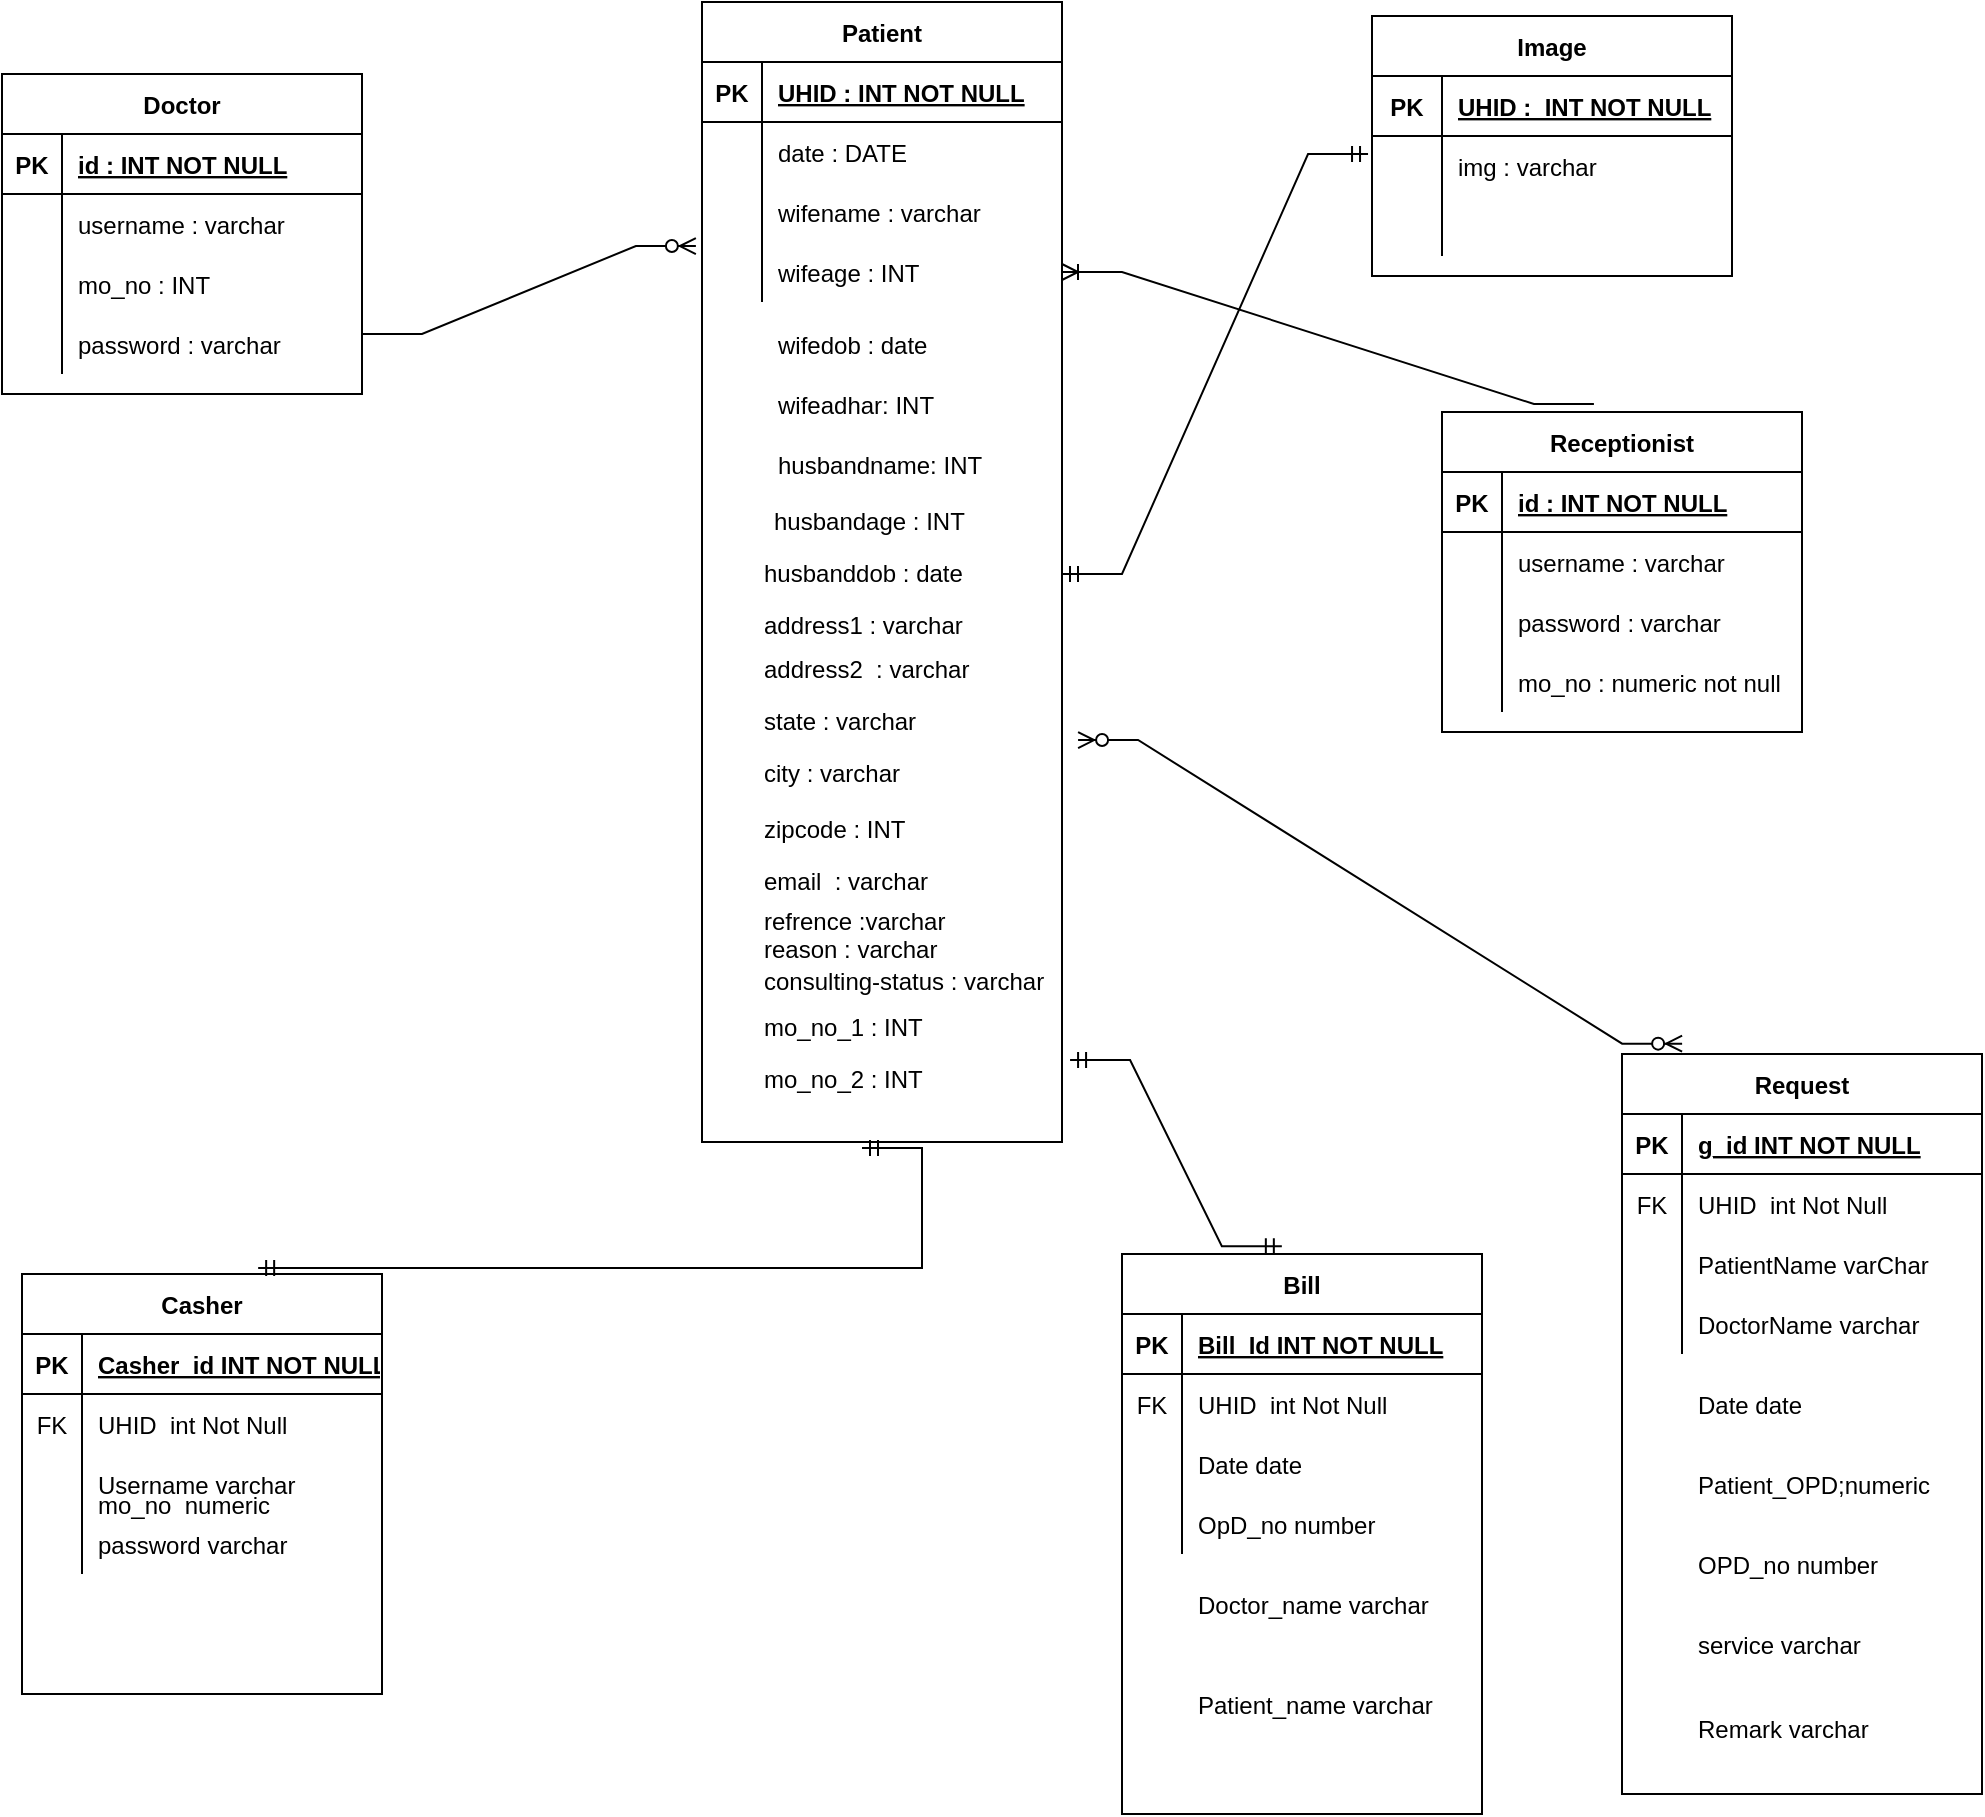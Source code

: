 <mxfile version="19.0.3" type="github">
  <diagram id="quW1HTxqn6FFAwxV3A-j" name="Page-1">
    <mxGraphModel dx="1822" dy="1142" grid="1" gridSize="10" guides="1" tooltips="1" connect="1" arrows="1" fold="1" page="0" pageScale="1" pageWidth="850" pageHeight="1100" math="0" shadow="0">
      <root>
        <mxCell id="0" />
        <mxCell id="1" parent="0" />
        <mxCell id="8kXI4y7dyP9bpBPnOkZ2-34" value="Patient" style="shape=table;startSize=30;container=1;collapsible=1;childLayout=tableLayout;fixedRows=1;rowLines=0;fontStyle=1;align=center;resizeLast=1;" vertex="1" parent="1">
          <mxGeometry x="180" y="-36" width="180" height="570" as="geometry" />
        </mxCell>
        <mxCell id="8kXI4y7dyP9bpBPnOkZ2-35" value="" style="shape=tableRow;horizontal=0;startSize=0;swimlaneHead=0;swimlaneBody=0;fillColor=none;collapsible=0;dropTarget=0;points=[[0,0.5],[1,0.5]];portConstraint=eastwest;top=0;left=0;right=0;bottom=1;" vertex="1" parent="8kXI4y7dyP9bpBPnOkZ2-34">
          <mxGeometry y="30" width="180" height="30" as="geometry" />
        </mxCell>
        <mxCell id="8kXI4y7dyP9bpBPnOkZ2-36" value="PK" style="shape=partialRectangle;connectable=0;fillColor=none;top=0;left=0;bottom=0;right=0;fontStyle=1;overflow=hidden;" vertex="1" parent="8kXI4y7dyP9bpBPnOkZ2-35">
          <mxGeometry width="30" height="30" as="geometry">
            <mxRectangle width="30" height="30" as="alternateBounds" />
          </mxGeometry>
        </mxCell>
        <mxCell id="8kXI4y7dyP9bpBPnOkZ2-37" value="UHID : INT NOT NULL" style="shape=partialRectangle;connectable=0;fillColor=none;top=0;left=0;bottom=0;right=0;align=left;spacingLeft=6;fontStyle=5;overflow=hidden;" vertex="1" parent="8kXI4y7dyP9bpBPnOkZ2-35">
          <mxGeometry x="30" width="150" height="30" as="geometry">
            <mxRectangle width="150" height="30" as="alternateBounds" />
          </mxGeometry>
        </mxCell>
        <mxCell id="8kXI4y7dyP9bpBPnOkZ2-38" value="" style="shape=tableRow;horizontal=0;startSize=0;swimlaneHead=0;swimlaneBody=0;fillColor=none;collapsible=0;dropTarget=0;points=[[0,0.5],[1,0.5]];portConstraint=eastwest;top=0;left=0;right=0;bottom=0;" vertex="1" parent="8kXI4y7dyP9bpBPnOkZ2-34">
          <mxGeometry y="60" width="180" height="30" as="geometry" />
        </mxCell>
        <mxCell id="8kXI4y7dyP9bpBPnOkZ2-39" value="" style="shape=partialRectangle;connectable=0;fillColor=none;top=0;left=0;bottom=0;right=0;editable=1;overflow=hidden;" vertex="1" parent="8kXI4y7dyP9bpBPnOkZ2-38">
          <mxGeometry width="30" height="30" as="geometry">
            <mxRectangle width="30" height="30" as="alternateBounds" />
          </mxGeometry>
        </mxCell>
        <mxCell id="8kXI4y7dyP9bpBPnOkZ2-40" value="date : DATE" style="shape=partialRectangle;connectable=0;fillColor=none;top=0;left=0;bottom=0;right=0;align=left;spacingLeft=6;overflow=hidden;" vertex="1" parent="8kXI4y7dyP9bpBPnOkZ2-38">
          <mxGeometry x="30" width="150" height="30" as="geometry">
            <mxRectangle width="150" height="30" as="alternateBounds" />
          </mxGeometry>
        </mxCell>
        <mxCell id="8kXI4y7dyP9bpBPnOkZ2-41" value="" style="shape=tableRow;horizontal=0;startSize=0;swimlaneHead=0;swimlaneBody=0;fillColor=none;collapsible=0;dropTarget=0;points=[[0,0.5],[1,0.5]];portConstraint=eastwest;top=0;left=0;right=0;bottom=0;" vertex="1" parent="8kXI4y7dyP9bpBPnOkZ2-34">
          <mxGeometry y="90" width="180" height="30" as="geometry" />
        </mxCell>
        <mxCell id="8kXI4y7dyP9bpBPnOkZ2-42" value="" style="shape=partialRectangle;connectable=0;fillColor=none;top=0;left=0;bottom=0;right=0;editable=1;overflow=hidden;" vertex="1" parent="8kXI4y7dyP9bpBPnOkZ2-41">
          <mxGeometry width="30" height="30" as="geometry">
            <mxRectangle width="30" height="30" as="alternateBounds" />
          </mxGeometry>
        </mxCell>
        <mxCell id="8kXI4y7dyP9bpBPnOkZ2-43" value="wifename : varchar" style="shape=partialRectangle;connectable=0;fillColor=none;top=0;left=0;bottom=0;right=0;align=left;spacingLeft=6;overflow=hidden;" vertex="1" parent="8kXI4y7dyP9bpBPnOkZ2-41">
          <mxGeometry x="30" width="150" height="30" as="geometry">
            <mxRectangle width="150" height="30" as="alternateBounds" />
          </mxGeometry>
        </mxCell>
        <mxCell id="8kXI4y7dyP9bpBPnOkZ2-44" value="" style="shape=tableRow;horizontal=0;startSize=0;swimlaneHead=0;swimlaneBody=0;fillColor=none;collapsible=0;dropTarget=0;points=[[0,0.5],[1,0.5]];portConstraint=eastwest;top=0;left=0;right=0;bottom=0;" vertex="1" parent="8kXI4y7dyP9bpBPnOkZ2-34">
          <mxGeometry y="120" width="180" height="30" as="geometry" />
        </mxCell>
        <mxCell id="8kXI4y7dyP9bpBPnOkZ2-45" value="" style="shape=partialRectangle;connectable=0;fillColor=none;top=0;left=0;bottom=0;right=0;editable=1;overflow=hidden;" vertex="1" parent="8kXI4y7dyP9bpBPnOkZ2-44">
          <mxGeometry width="30" height="30" as="geometry">
            <mxRectangle width="30" height="30" as="alternateBounds" />
          </mxGeometry>
        </mxCell>
        <mxCell id="8kXI4y7dyP9bpBPnOkZ2-46" value="wifeage : INT" style="shape=partialRectangle;connectable=0;fillColor=none;top=0;left=0;bottom=0;right=0;align=left;spacingLeft=6;overflow=hidden;" vertex="1" parent="8kXI4y7dyP9bpBPnOkZ2-44">
          <mxGeometry x="30" width="150" height="30" as="geometry">
            <mxRectangle width="150" height="30" as="alternateBounds" />
          </mxGeometry>
        </mxCell>
        <mxCell id="8kXI4y7dyP9bpBPnOkZ2-47" value="Doctor" style="shape=table;startSize=30;container=1;collapsible=1;childLayout=tableLayout;fixedRows=1;rowLines=0;fontStyle=1;align=center;resizeLast=1;" vertex="1" parent="1">
          <mxGeometry x="-170" width="180" height="160" as="geometry" />
        </mxCell>
        <mxCell id="8kXI4y7dyP9bpBPnOkZ2-48" value="" style="shape=tableRow;horizontal=0;startSize=0;swimlaneHead=0;swimlaneBody=0;fillColor=none;collapsible=0;dropTarget=0;points=[[0,0.5],[1,0.5]];portConstraint=eastwest;top=0;left=0;right=0;bottom=1;" vertex="1" parent="8kXI4y7dyP9bpBPnOkZ2-47">
          <mxGeometry y="30" width="180" height="30" as="geometry" />
        </mxCell>
        <mxCell id="8kXI4y7dyP9bpBPnOkZ2-49" value="PK" style="shape=partialRectangle;connectable=0;fillColor=none;top=0;left=0;bottom=0;right=0;fontStyle=1;overflow=hidden;" vertex="1" parent="8kXI4y7dyP9bpBPnOkZ2-48">
          <mxGeometry width="30" height="30" as="geometry">
            <mxRectangle width="30" height="30" as="alternateBounds" />
          </mxGeometry>
        </mxCell>
        <mxCell id="8kXI4y7dyP9bpBPnOkZ2-50" value="id : INT NOT NULL" style="shape=partialRectangle;connectable=0;fillColor=none;top=0;left=0;bottom=0;right=0;align=left;spacingLeft=6;fontStyle=5;overflow=hidden;" vertex="1" parent="8kXI4y7dyP9bpBPnOkZ2-48">
          <mxGeometry x="30" width="150" height="30" as="geometry">
            <mxRectangle width="150" height="30" as="alternateBounds" />
          </mxGeometry>
        </mxCell>
        <mxCell id="8kXI4y7dyP9bpBPnOkZ2-51" value="" style="shape=tableRow;horizontal=0;startSize=0;swimlaneHead=0;swimlaneBody=0;fillColor=none;collapsible=0;dropTarget=0;points=[[0,0.5],[1,0.5]];portConstraint=eastwest;top=0;left=0;right=0;bottom=0;" vertex="1" parent="8kXI4y7dyP9bpBPnOkZ2-47">
          <mxGeometry y="60" width="180" height="30" as="geometry" />
        </mxCell>
        <mxCell id="8kXI4y7dyP9bpBPnOkZ2-52" value="" style="shape=partialRectangle;connectable=0;fillColor=none;top=0;left=0;bottom=0;right=0;editable=1;overflow=hidden;" vertex="1" parent="8kXI4y7dyP9bpBPnOkZ2-51">
          <mxGeometry width="30" height="30" as="geometry">
            <mxRectangle width="30" height="30" as="alternateBounds" />
          </mxGeometry>
        </mxCell>
        <mxCell id="8kXI4y7dyP9bpBPnOkZ2-53" value="username : varchar" style="shape=partialRectangle;connectable=0;fillColor=none;top=0;left=0;bottom=0;right=0;align=left;spacingLeft=6;overflow=hidden;" vertex="1" parent="8kXI4y7dyP9bpBPnOkZ2-51">
          <mxGeometry x="30" width="150" height="30" as="geometry">
            <mxRectangle width="150" height="30" as="alternateBounds" />
          </mxGeometry>
        </mxCell>
        <mxCell id="8kXI4y7dyP9bpBPnOkZ2-54" value="" style="shape=tableRow;horizontal=0;startSize=0;swimlaneHead=0;swimlaneBody=0;fillColor=none;collapsible=0;dropTarget=0;points=[[0,0.5],[1,0.5]];portConstraint=eastwest;top=0;left=0;right=0;bottom=0;" vertex="1" parent="8kXI4y7dyP9bpBPnOkZ2-47">
          <mxGeometry y="90" width="180" height="30" as="geometry" />
        </mxCell>
        <mxCell id="8kXI4y7dyP9bpBPnOkZ2-55" value="" style="shape=partialRectangle;connectable=0;fillColor=none;top=0;left=0;bottom=0;right=0;editable=1;overflow=hidden;" vertex="1" parent="8kXI4y7dyP9bpBPnOkZ2-54">
          <mxGeometry width="30" height="30" as="geometry">
            <mxRectangle width="30" height="30" as="alternateBounds" />
          </mxGeometry>
        </mxCell>
        <mxCell id="8kXI4y7dyP9bpBPnOkZ2-56" value="mo_no : INT" style="shape=partialRectangle;connectable=0;fillColor=none;top=0;left=0;bottom=0;right=0;align=left;spacingLeft=6;overflow=hidden;" vertex="1" parent="8kXI4y7dyP9bpBPnOkZ2-54">
          <mxGeometry x="30" width="150" height="30" as="geometry">
            <mxRectangle width="150" height="30" as="alternateBounds" />
          </mxGeometry>
        </mxCell>
        <mxCell id="8kXI4y7dyP9bpBPnOkZ2-57" value="" style="shape=tableRow;horizontal=0;startSize=0;swimlaneHead=0;swimlaneBody=0;fillColor=none;collapsible=0;dropTarget=0;points=[[0,0.5],[1,0.5]];portConstraint=eastwest;top=0;left=0;right=0;bottom=0;" vertex="1" parent="8kXI4y7dyP9bpBPnOkZ2-47">
          <mxGeometry y="120" width="180" height="30" as="geometry" />
        </mxCell>
        <mxCell id="8kXI4y7dyP9bpBPnOkZ2-58" value="" style="shape=partialRectangle;connectable=0;fillColor=none;top=0;left=0;bottom=0;right=0;editable=1;overflow=hidden;" vertex="1" parent="8kXI4y7dyP9bpBPnOkZ2-57">
          <mxGeometry width="30" height="30" as="geometry">
            <mxRectangle width="30" height="30" as="alternateBounds" />
          </mxGeometry>
        </mxCell>
        <mxCell id="8kXI4y7dyP9bpBPnOkZ2-59" value="password : varchar" style="shape=partialRectangle;connectable=0;fillColor=none;top=0;left=0;bottom=0;right=0;align=left;spacingLeft=6;overflow=hidden;" vertex="1" parent="8kXI4y7dyP9bpBPnOkZ2-57">
          <mxGeometry x="30" width="150" height="30" as="geometry">
            <mxRectangle width="150" height="30" as="alternateBounds" />
          </mxGeometry>
        </mxCell>
        <mxCell id="8kXI4y7dyP9bpBPnOkZ2-61" value="husbandname: INT" style="shape=partialRectangle;connectable=0;fillColor=none;top=0;left=0;bottom=0;right=0;align=left;spacingLeft=6;overflow=hidden;" vertex="1" parent="1">
          <mxGeometry x="210" y="180" width="150" height="30" as="geometry">
            <mxRectangle width="150" height="30" as="alternateBounds" />
          </mxGeometry>
        </mxCell>
        <mxCell id="8kXI4y7dyP9bpBPnOkZ2-62" value="wifeadhar: INT" style="shape=partialRectangle;connectable=0;fillColor=none;top=0;left=0;bottom=0;right=0;align=left;spacingLeft=6;overflow=hidden;" vertex="1" parent="1">
          <mxGeometry x="210" y="150" width="150" height="30" as="geometry">
            <mxRectangle width="150" height="30" as="alternateBounds" />
          </mxGeometry>
        </mxCell>
        <mxCell id="8kXI4y7dyP9bpBPnOkZ2-63" value="wifedob : date" style="shape=partialRectangle;connectable=0;fillColor=none;top=0;left=0;bottom=0;right=0;align=left;spacingLeft=6;overflow=hidden;" vertex="1" parent="1">
          <mxGeometry x="210" y="120" width="150" height="30" as="geometry">
            <mxRectangle width="150" height="30" as="alternateBounds" />
          </mxGeometry>
        </mxCell>
        <mxCell id="8kXI4y7dyP9bpBPnOkZ2-64" value="husbandage : INT" style="text;align=left;verticalAlign=top;spacingLeft=4;spacingRight=4;overflow=hidden;rotatable=0;points=[[0,0.5],[1,0.5]];portConstraint=eastwest;rounded=0;shadow=0;html=0;" vertex="1" parent="1">
          <mxGeometry x="210" y="210" width="160" height="26" as="geometry" />
        </mxCell>
        <mxCell id="8kXI4y7dyP9bpBPnOkZ2-65" value="husbanddob : date" style="text;align=left;verticalAlign=top;spacingLeft=4;spacingRight=4;overflow=hidden;rotatable=0;points=[[0,0.5],[1,0.5]];portConstraint=eastwest;" vertex="1" parent="1">
          <mxGeometry x="205" y="236" width="160" height="26" as="geometry" />
        </mxCell>
        <mxCell id="8kXI4y7dyP9bpBPnOkZ2-66" value="address1 : varchar" style="text;align=left;verticalAlign=top;spacingLeft=4;spacingRight=4;overflow=hidden;rotatable=0;points=[[0,0.5],[1,0.5]];portConstraint=eastwest;" vertex="1" parent="1">
          <mxGeometry x="205" y="262" width="160" height="26" as="geometry" />
        </mxCell>
        <mxCell id="8kXI4y7dyP9bpBPnOkZ2-67" value="address2  : varchar" style="text;align=left;verticalAlign=top;spacingLeft=4;spacingRight=4;overflow=hidden;rotatable=0;points=[[0,0.5],[1,0.5]];portConstraint=eastwest;" vertex="1" parent="1">
          <mxGeometry x="205" y="284" width="160" height="26" as="geometry" />
        </mxCell>
        <mxCell id="8kXI4y7dyP9bpBPnOkZ2-68" value="state : varchar" style="text;align=left;verticalAlign=top;spacingLeft=4;spacingRight=4;overflow=hidden;rotatable=0;points=[[0,0.5],[1,0.5]];portConstraint=eastwest;rounded=0;shadow=0;html=0;" vertex="1" parent="1">
          <mxGeometry x="205" y="310" width="160" height="26" as="geometry" />
        </mxCell>
        <mxCell id="8kXI4y7dyP9bpBPnOkZ2-69" value="city : varchar" style="text;align=left;verticalAlign=top;spacingLeft=4;spacingRight=4;overflow=hidden;rotatable=0;points=[[0,0.5],[1,0.5]];portConstraint=eastwest;rounded=0;shadow=0;html=0;" vertex="1" parent="1">
          <mxGeometry x="205" y="336" width="160" height="26" as="geometry" />
        </mxCell>
        <mxCell id="8kXI4y7dyP9bpBPnOkZ2-70" value="zipcode : INT" style="text;align=left;verticalAlign=top;spacingLeft=4;spacingRight=4;overflow=hidden;rotatable=0;points=[[0,0.5],[1,0.5]];portConstraint=eastwest;rounded=0;shadow=0;html=0;" vertex="1" parent="1">
          <mxGeometry x="205" y="364" width="160" height="26" as="geometry" />
        </mxCell>
        <mxCell id="8kXI4y7dyP9bpBPnOkZ2-71" value="email  : varchar" style="text;align=left;verticalAlign=top;spacingLeft=4;spacingRight=4;overflow=hidden;rotatable=0;points=[[0,0.5],[1,0.5]];portConstraint=eastwest;rounded=0;shadow=0;html=0;" vertex="1" parent="1">
          <mxGeometry x="205" y="390" width="160" height="26" as="geometry" />
        </mxCell>
        <mxCell id="8kXI4y7dyP9bpBPnOkZ2-72" value="refrence :varchar" style="text;align=left;verticalAlign=top;spacingLeft=4;spacingRight=4;overflow=hidden;rotatable=0;points=[[0,0.5],[1,0.5]];portConstraint=eastwest;rounded=0;shadow=0;html=0;" vertex="1" parent="1">
          <mxGeometry x="205" y="410" width="160" height="26" as="geometry" />
        </mxCell>
        <mxCell id="8kXI4y7dyP9bpBPnOkZ2-73" value="reason : varchar" style="text;align=left;verticalAlign=top;spacingLeft=4;spacingRight=4;overflow=hidden;rotatable=0;points=[[0,0.5],[1,0.5]];portConstraint=eastwest;rounded=0;shadow=0;html=0;" vertex="1" parent="1">
          <mxGeometry x="205" y="424" width="160" height="16" as="geometry" />
        </mxCell>
        <mxCell id="8kXI4y7dyP9bpBPnOkZ2-74" value="consulting-status : varchar" style="text;align=left;verticalAlign=top;spacingLeft=4;spacingRight=4;overflow=hidden;rotatable=0;points=[[0,0.5],[1,0.5]];portConstraint=eastwest;rounded=0;shadow=0;html=0;" vertex="1" parent="1">
          <mxGeometry x="205" y="440" width="160" height="49" as="geometry" />
        </mxCell>
        <mxCell id="8kXI4y7dyP9bpBPnOkZ2-75" value="mo_no_1 : INT&#xa;" style="text;align=left;verticalAlign=top;spacingLeft=4;spacingRight=4;overflow=hidden;rotatable=0;points=[[0,0.5],[1,0.5]];portConstraint=eastwest;" vertex="1" parent="1">
          <mxGeometry x="205" y="463" width="160" height="27" as="geometry" />
        </mxCell>
        <mxCell id="8kXI4y7dyP9bpBPnOkZ2-76" value="mo_no_2 : INT&#xa;" style="text;align=left;verticalAlign=top;spacingLeft=4;spacingRight=4;overflow=hidden;rotatable=0;points=[[0,0.5],[1,0.5]];portConstraint=eastwest;" vertex="1" parent="1">
          <mxGeometry x="205" y="489" width="160" height="26" as="geometry" />
        </mxCell>
        <mxCell id="8kXI4y7dyP9bpBPnOkZ2-77" value="Image" style="shape=table;startSize=30;container=1;collapsible=1;childLayout=tableLayout;fixedRows=1;rowLines=0;fontStyle=1;align=center;resizeLast=1;" vertex="1" parent="1">
          <mxGeometry x="515" y="-29" width="180" height="130" as="geometry" />
        </mxCell>
        <mxCell id="8kXI4y7dyP9bpBPnOkZ2-78" value="" style="shape=tableRow;horizontal=0;startSize=0;swimlaneHead=0;swimlaneBody=0;fillColor=none;collapsible=0;dropTarget=0;points=[[0,0.5],[1,0.5]];portConstraint=eastwest;top=0;left=0;right=0;bottom=1;" vertex="1" parent="8kXI4y7dyP9bpBPnOkZ2-77">
          <mxGeometry y="30" width="180" height="30" as="geometry" />
        </mxCell>
        <mxCell id="8kXI4y7dyP9bpBPnOkZ2-79" value="PK" style="shape=partialRectangle;connectable=0;fillColor=none;top=0;left=0;bottom=0;right=0;fontStyle=1;overflow=hidden;" vertex="1" parent="8kXI4y7dyP9bpBPnOkZ2-78">
          <mxGeometry width="35" height="30" as="geometry">
            <mxRectangle width="35" height="30" as="alternateBounds" />
          </mxGeometry>
        </mxCell>
        <mxCell id="8kXI4y7dyP9bpBPnOkZ2-80" value="UHID :  INT NOT NULL" style="shape=partialRectangle;connectable=0;fillColor=none;top=0;left=0;bottom=0;right=0;align=left;spacingLeft=6;fontStyle=5;overflow=hidden;" vertex="1" parent="8kXI4y7dyP9bpBPnOkZ2-78">
          <mxGeometry x="35" width="145" height="30" as="geometry">
            <mxRectangle width="145" height="30" as="alternateBounds" />
          </mxGeometry>
        </mxCell>
        <mxCell id="8kXI4y7dyP9bpBPnOkZ2-81" value="" style="shape=tableRow;horizontal=0;startSize=0;swimlaneHead=0;swimlaneBody=0;fillColor=none;collapsible=0;dropTarget=0;points=[[0,0.5],[1,0.5]];portConstraint=eastwest;top=0;left=0;right=0;bottom=0;" vertex="1" parent="8kXI4y7dyP9bpBPnOkZ2-77">
          <mxGeometry y="60" width="180" height="30" as="geometry" />
        </mxCell>
        <mxCell id="8kXI4y7dyP9bpBPnOkZ2-82" value="" style="shape=partialRectangle;connectable=0;fillColor=none;top=0;left=0;bottom=0;right=0;editable=1;overflow=hidden;" vertex="1" parent="8kXI4y7dyP9bpBPnOkZ2-81">
          <mxGeometry width="35" height="30" as="geometry">
            <mxRectangle width="35" height="30" as="alternateBounds" />
          </mxGeometry>
        </mxCell>
        <mxCell id="8kXI4y7dyP9bpBPnOkZ2-83" value="img : varchar" style="shape=partialRectangle;connectable=0;fillColor=none;top=0;left=0;bottom=0;right=0;align=left;spacingLeft=6;overflow=hidden;" vertex="1" parent="8kXI4y7dyP9bpBPnOkZ2-81">
          <mxGeometry x="35" width="145" height="30" as="geometry">
            <mxRectangle width="145" height="30" as="alternateBounds" />
          </mxGeometry>
        </mxCell>
        <mxCell id="8kXI4y7dyP9bpBPnOkZ2-84" value="" style="shape=tableRow;horizontal=0;startSize=0;swimlaneHead=0;swimlaneBody=0;fillColor=none;collapsible=0;dropTarget=0;points=[[0,0.5],[1,0.5]];portConstraint=eastwest;top=0;left=0;right=0;bottom=0;" vertex="1" parent="8kXI4y7dyP9bpBPnOkZ2-77">
          <mxGeometry y="90" width="180" height="30" as="geometry" />
        </mxCell>
        <mxCell id="8kXI4y7dyP9bpBPnOkZ2-85" value="" style="shape=partialRectangle;connectable=0;fillColor=none;top=0;left=0;bottom=0;right=0;editable=1;overflow=hidden;" vertex="1" parent="8kXI4y7dyP9bpBPnOkZ2-84">
          <mxGeometry width="35" height="30" as="geometry">
            <mxRectangle width="35" height="30" as="alternateBounds" />
          </mxGeometry>
        </mxCell>
        <mxCell id="8kXI4y7dyP9bpBPnOkZ2-86" value="" style="shape=partialRectangle;connectable=0;fillColor=none;top=0;left=0;bottom=0;right=0;align=left;spacingLeft=6;overflow=hidden;" vertex="1" parent="8kXI4y7dyP9bpBPnOkZ2-84">
          <mxGeometry x="35" width="145" height="30" as="geometry">
            <mxRectangle width="145" height="30" as="alternateBounds" />
          </mxGeometry>
        </mxCell>
        <mxCell id="8kXI4y7dyP9bpBPnOkZ2-87" value="Receptionist" style="shape=table;startSize=30;container=1;collapsible=1;childLayout=tableLayout;fixedRows=1;rowLines=0;fontStyle=1;align=center;resizeLast=1;" vertex="1" parent="1">
          <mxGeometry x="550" y="169" width="180" height="160" as="geometry" />
        </mxCell>
        <mxCell id="8kXI4y7dyP9bpBPnOkZ2-88" value="" style="shape=tableRow;horizontal=0;startSize=0;swimlaneHead=0;swimlaneBody=0;fillColor=none;collapsible=0;dropTarget=0;points=[[0,0.5],[1,0.5]];portConstraint=eastwest;top=0;left=0;right=0;bottom=1;" vertex="1" parent="8kXI4y7dyP9bpBPnOkZ2-87">
          <mxGeometry y="30" width="180" height="30" as="geometry" />
        </mxCell>
        <mxCell id="8kXI4y7dyP9bpBPnOkZ2-89" value="PK" style="shape=partialRectangle;connectable=0;fillColor=none;top=0;left=0;bottom=0;right=0;fontStyle=1;overflow=hidden;" vertex="1" parent="8kXI4y7dyP9bpBPnOkZ2-88">
          <mxGeometry width="30" height="30" as="geometry">
            <mxRectangle width="30" height="30" as="alternateBounds" />
          </mxGeometry>
        </mxCell>
        <mxCell id="8kXI4y7dyP9bpBPnOkZ2-90" value="id : INT NOT NULL" style="shape=partialRectangle;connectable=0;fillColor=none;top=0;left=0;bottom=0;right=0;align=left;spacingLeft=6;fontStyle=5;overflow=hidden;" vertex="1" parent="8kXI4y7dyP9bpBPnOkZ2-88">
          <mxGeometry x="30" width="150" height="30" as="geometry">
            <mxRectangle width="150" height="30" as="alternateBounds" />
          </mxGeometry>
        </mxCell>
        <mxCell id="8kXI4y7dyP9bpBPnOkZ2-91" value="" style="shape=tableRow;horizontal=0;startSize=0;swimlaneHead=0;swimlaneBody=0;fillColor=none;collapsible=0;dropTarget=0;points=[[0,0.5],[1,0.5]];portConstraint=eastwest;top=0;left=0;right=0;bottom=0;" vertex="1" parent="8kXI4y7dyP9bpBPnOkZ2-87">
          <mxGeometry y="60" width="180" height="30" as="geometry" />
        </mxCell>
        <mxCell id="8kXI4y7dyP9bpBPnOkZ2-92" value="" style="shape=partialRectangle;connectable=0;fillColor=none;top=0;left=0;bottom=0;right=0;editable=1;overflow=hidden;" vertex="1" parent="8kXI4y7dyP9bpBPnOkZ2-91">
          <mxGeometry width="30" height="30" as="geometry">
            <mxRectangle width="30" height="30" as="alternateBounds" />
          </mxGeometry>
        </mxCell>
        <mxCell id="8kXI4y7dyP9bpBPnOkZ2-93" value="username : varchar" style="shape=partialRectangle;connectable=0;fillColor=none;top=0;left=0;bottom=0;right=0;align=left;spacingLeft=6;overflow=hidden;" vertex="1" parent="8kXI4y7dyP9bpBPnOkZ2-91">
          <mxGeometry x="30" width="150" height="30" as="geometry">
            <mxRectangle width="150" height="30" as="alternateBounds" />
          </mxGeometry>
        </mxCell>
        <mxCell id="8kXI4y7dyP9bpBPnOkZ2-94" value="" style="shape=tableRow;horizontal=0;startSize=0;swimlaneHead=0;swimlaneBody=0;fillColor=none;collapsible=0;dropTarget=0;points=[[0,0.5],[1,0.5]];portConstraint=eastwest;top=0;left=0;right=0;bottom=0;" vertex="1" parent="8kXI4y7dyP9bpBPnOkZ2-87">
          <mxGeometry y="90" width="180" height="30" as="geometry" />
        </mxCell>
        <mxCell id="8kXI4y7dyP9bpBPnOkZ2-95" value="" style="shape=partialRectangle;connectable=0;fillColor=none;top=0;left=0;bottom=0;right=0;editable=1;overflow=hidden;" vertex="1" parent="8kXI4y7dyP9bpBPnOkZ2-94">
          <mxGeometry width="30" height="30" as="geometry">
            <mxRectangle width="30" height="30" as="alternateBounds" />
          </mxGeometry>
        </mxCell>
        <mxCell id="8kXI4y7dyP9bpBPnOkZ2-96" value="password : varchar" style="shape=partialRectangle;connectable=0;fillColor=none;top=0;left=0;bottom=0;right=0;align=left;spacingLeft=6;overflow=hidden;" vertex="1" parent="8kXI4y7dyP9bpBPnOkZ2-94">
          <mxGeometry x="30" width="150" height="30" as="geometry">
            <mxRectangle width="150" height="30" as="alternateBounds" />
          </mxGeometry>
        </mxCell>
        <mxCell id="8kXI4y7dyP9bpBPnOkZ2-97" value="" style="shape=tableRow;horizontal=0;startSize=0;swimlaneHead=0;swimlaneBody=0;fillColor=none;collapsible=0;dropTarget=0;points=[[0,0.5],[1,0.5]];portConstraint=eastwest;top=0;left=0;right=0;bottom=0;" vertex="1" parent="8kXI4y7dyP9bpBPnOkZ2-87">
          <mxGeometry y="120" width="180" height="30" as="geometry" />
        </mxCell>
        <mxCell id="8kXI4y7dyP9bpBPnOkZ2-98" value="" style="shape=partialRectangle;connectable=0;fillColor=none;top=0;left=0;bottom=0;right=0;editable=1;overflow=hidden;" vertex="1" parent="8kXI4y7dyP9bpBPnOkZ2-97">
          <mxGeometry width="30" height="30" as="geometry">
            <mxRectangle width="30" height="30" as="alternateBounds" />
          </mxGeometry>
        </mxCell>
        <mxCell id="8kXI4y7dyP9bpBPnOkZ2-99" value="mo_no : numeric not null" style="shape=partialRectangle;connectable=0;fillColor=none;top=0;left=0;bottom=0;right=0;align=left;spacingLeft=6;overflow=hidden;" vertex="1" parent="8kXI4y7dyP9bpBPnOkZ2-97">
          <mxGeometry x="30" width="150" height="30" as="geometry">
            <mxRectangle width="150" height="30" as="alternateBounds" />
          </mxGeometry>
        </mxCell>
        <mxCell id="8kXI4y7dyP9bpBPnOkZ2-100" value="Request" style="shape=table;startSize=30;container=1;collapsible=1;childLayout=tableLayout;fixedRows=1;rowLines=0;fontStyle=1;align=center;resizeLast=1;" vertex="1" parent="1">
          <mxGeometry x="640" y="490" width="180" height="370" as="geometry" />
        </mxCell>
        <mxCell id="8kXI4y7dyP9bpBPnOkZ2-101" value="" style="shape=tableRow;horizontal=0;startSize=0;swimlaneHead=0;swimlaneBody=0;fillColor=none;collapsible=0;dropTarget=0;points=[[0,0.5],[1,0.5]];portConstraint=eastwest;top=0;left=0;right=0;bottom=1;" vertex="1" parent="8kXI4y7dyP9bpBPnOkZ2-100">
          <mxGeometry y="30" width="180" height="30" as="geometry" />
        </mxCell>
        <mxCell id="8kXI4y7dyP9bpBPnOkZ2-102" value="PK" style="shape=partialRectangle;connectable=0;fillColor=none;top=0;left=0;bottom=0;right=0;fontStyle=1;overflow=hidden;" vertex="1" parent="8kXI4y7dyP9bpBPnOkZ2-101">
          <mxGeometry width="30" height="30" as="geometry">
            <mxRectangle width="30" height="30" as="alternateBounds" />
          </mxGeometry>
        </mxCell>
        <mxCell id="8kXI4y7dyP9bpBPnOkZ2-103" value="g_id INT NOT NULL" style="shape=partialRectangle;connectable=0;fillColor=none;top=0;left=0;bottom=0;right=0;align=left;spacingLeft=6;fontStyle=5;overflow=hidden;" vertex="1" parent="8kXI4y7dyP9bpBPnOkZ2-101">
          <mxGeometry x="30" width="150" height="30" as="geometry">
            <mxRectangle width="150" height="30" as="alternateBounds" />
          </mxGeometry>
        </mxCell>
        <mxCell id="8kXI4y7dyP9bpBPnOkZ2-104" value="" style="shape=tableRow;horizontal=0;startSize=0;swimlaneHead=0;swimlaneBody=0;fillColor=none;collapsible=0;dropTarget=0;points=[[0,0.5],[1,0.5]];portConstraint=eastwest;top=0;left=0;right=0;bottom=0;" vertex="1" parent="8kXI4y7dyP9bpBPnOkZ2-100">
          <mxGeometry y="60" width="180" height="30" as="geometry" />
        </mxCell>
        <mxCell id="8kXI4y7dyP9bpBPnOkZ2-105" value="FK" style="shape=partialRectangle;connectable=0;fillColor=none;top=0;left=0;bottom=0;right=0;editable=1;overflow=hidden;" vertex="1" parent="8kXI4y7dyP9bpBPnOkZ2-104">
          <mxGeometry width="30" height="30" as="geometry">
            <mxRectangle width="30" height="30" as="alternateBounds" />
          </mxGeometry>
        </mxCell>
        <mxCell id="8kXI4y7dyP9bpBPnOkZ2-106" value="UHID  int Not Null " style="shape=partialRectangle;connectable=0;fillColor=none;top=0;left=0;bottom=0;right=0;align=left;spacingLeft=6;overflow=hidden;" vertex="1" parent="8kXI4y7dyP9bpBPnOkZ2-104">
          <mxGeometry x="30" width="150" height="30" as="geometry">
            <mxRectangle width="150" height="30" as="alternateBounds" />
          </mxGeometry>
        </mxCell>
        <mxCell id="8kXI4y7dyP9bpBPnOkZ2-107" value="" style="shape=tableRow;horizontal=0;startSize=0;swimlaneHead=0;swimlaneBody=0;fillColor=none;collapsible=0;dropTarget=0;points=[[0,0.5],[1,0.5]];portConstraint=eastwest;top=0;left=0;right=0;bottom=0;" vertex="1" parent="8kXI4y7dyP9bpBPnOkZ2-100">
          <mxGeometry y="90" width="180" height="30" as="geometry" />
        </mxCell>
        <mxCell id="8kXI4y7dyP9bpBPnOkZ2-108" value="" style="shape=partialRectangle;connectable=0;fillColor=none;top=0;left=0;bottom=0;right=0;editable=1;overflow=hidden;" vertex="1" parent="8kXI4y7dyP9bpBPnOkZ2-107">
          <mxGeometry width="30" height="30" as="geometry">
            <mxRectangle width="30" height="30" as="alternateBounds" />
          </mxGeometry>
        </mxCell>
        <mxCell id="8kXI4y7dyP9bpBPnOkZ2-109" value="PatientName varChar" style="shape=partialRectangle;connectable=0;fillColor=none;top=0;left=0;bottom=0;right=0;align=left;spacingLeft=6;overflow=hidden;" vertex="1" parent="8kXI4y7dyP9bpBPnOkZ2-107">
          <mxGeometry x="30" width="150" height="30" as="geometry">
            <mxRectangle width="150" height="30" as="alternateBounds" />
          </mxGeometry>
        </mxCell>
        <mxCell id="8kXI4y7dyP9bpBPnOkZ2-110" value="" style="shape=tableRow;horizontal=0;startSize=0;swimlaneHead=0;swimlaneBody=0;fillColor=none;collapsible=0;dropTarget=0;points=[[0,0.5],[1,0.5]];portConstraint=eastwest;top=0;left=0;right=0;bottom=0;" vertex="1" parent="8kXI4y7dyP9bpBPnOkZ2-100">
          <mxGeometry y="120" width="180" height="30" as="geometry" />
        </mxCell>
        <mxCell id="8kXI4y7dyP9bpBPnOkZ2-111" value="" style="shape=partialRectangle;connectable=0;fillColor=none;top=0;left=0;bottom=0;right=0;editable=1;overflow=hidden;" vertex="1" parent="8kXI4y7dyP9bpBPnOkZ2-110">
          <mxGeometry width="30" height="30" as="geometry">
            <mxRectangle width="30" height="30" as="alternateBounds" />
          </mxGeometry>
        </mxCell>
        <mxCell id="8kXI4y7dyP9bpBPnOkZ2-112" value="DoctorName varchar" style="shape=partialRectangle;connectable=0;fillColor=none;top=0;left=0;bottom=0;right=0;align=left;spacingLeft=6;overflow=hidden;" vertex="1" parent="8kXI4y7dyP9bpBPnOkZ2-110">
          <mxGeometry x="30" width="150" height="30" as="geometry">
            <mxRectangle width="150" height="30" as="alternateBounds" />
          </mxGeometry>
        </mxCell>
        <mxCell id="8kXI4y7dyP9bpBPnOkZ2-113" value="Date date" style="shape=partialRectangle;connectable=0;fillColor=none;top=0;left=0;bottom=0;right=0;align=left;spacingLeft=6;overflow=hidden;" vertex="1" parent="1">
          <mxGeometry x="670" y="650" width="150" height="30" as="geometry">
            <mxRectangle width="150" height="30" as="alternateBounds" />
          </mxGeometry>
        </mxCell>
        <mxCell id="8kXI4y7dyP9bpBPnOkZ2-114" value="Patient_OPD;numeric" style="shape=partialRectangle;connectable=0;fillColor=none;top=0;left=0;bottom=0;right=0;align=left;spacingLeft=6;overflow=hidden;" vertex="1" parent="1">
          <mxGeometry x="670" y="690" width="150" height="30" as="geometry">
            <mxRectangle width="150" height="30" as="alternateBounds" />
          </mxGeometry>
        </mxCell>
        <mxCell id="8kXI4y7dyP9bpBPnOkZ2-115" value="OPD_no number " style="shape=partialRectangle;connectable=0;fillColor=none;top=0;left=0;bottom=0;right=0;align=left;spacingLeft=6;overflow=hidden;" vertex="1" parent="1">
          <mxGeometry x="670" y="730" width="150" height="30" as="geometry">
            <mxRectangle width="150" height="30" as="alternateBounds" />
          </mxGeometry>
        </mxCell>
        <mxCell id="8kXI4y7dyP9bpBPnOkZ2-116" value="service varchar" style="shape=partialRectangle;connectable=0;fillColor=none;top=0;left=0;bottom=0;right=0;align=left;spacingLeft=6;overflow=hidden;" vertex="1" parent="1">
          <mxGeometry x="670" y="770" width="150" height="30" as="geometry">
            <mxRectangle width="150" height="30" as="alternateBounds" />
          </mxGeometry>
        </mxCell>
        <mxCell id="8kXI4y7dyP9bpBPnOkZ2-117" value="Remark varchar" style="shape=partialRectangle;connectable=0;fillColor=none;top=0;left=0;bottom=0;right=0;align=left;spacingLeft=6;overflow=hidden;" vertex="1" parent="1">
          <mxGeometry x="670" y="812" width="150" height="30" as="geometry">
            <mxRectangle width="150" height="30" as="alternateBounds" />
          </mxGeometry>
        </mxCell>
        <mxCell id="8kXI4y7dyP9bpBPnOkZ2-118" value="Bill" style="shape=table;startSize=30;container=1;collapsible=1;childLayout=tableLayout;fixedRows=1;rowLines=0;fontStyle=1;align=center;resizeLast=1;" vertex="1" parent="1">
          <mxGeometry x="390" y="590" width="180" height="280" as="geometry" />
        </mxCell>
        <mxCell id="8kXI4y7dyP9bpBPnOkZ2-119" value="" style="shape=tableRow;horizontal=0;startSize=0;swimlaneHead=0;swimlaneBody=0;fillColor=none;collapsible=0;dropTarget=0;points=[[0,0.5],[1,0.5]];portConstraint=eastwest;top=0;left=0;right=0;bottom=1;" vertex="1" parent="8kXI4y7dyP9bpBPnOkZ2-118">
          <mxGeometry y="30" width="180" height="30" as="geometry" />
        </mxCell>
        <mxCell id="8kXI4y7dyP9bpBPnOkZ2-120" value="PK" style="shape=partialRectangle;connectable=0;fillColor=none;top=0;left=0;bottom=0;right=0;fontStyle=1;overflow=hidden;" vertex="1" parent="8kXI4y7dyP9bpBPnOkZ2-119">
          <mxGeometry width="30" height="30" as="geometry">
            <mxRectangle width="30" height="30" as="alternateBounds" />
          </mxGeometry>
        </mxCell>
        <mxCell id="8kXI4y7dyP9bpBPnOkZ2-121" value="Bill_Id INT NOT NULL" style="shape=partialRectangle;connectable=0;fillColor=none;top=0;left=0;bottom=0;right=0;align=left;spacingLeft=6;fontStyle=5;overflow=hidden;" vertex="1" parent="8kXI4y7dyP9bpBPnOkZ2-119">
          <mxGeometry x="30" width="150" height="30" as="geometry">
            <mxRectangle width="150" height="30" as="alternateBounds" />
          </mxGeometry>
        </mxCell>
        <mxCell id="8kXI4y7dyP9bpBPnOkZ2-122" value="" style="shape=tableRow;horizontal=0;startSize=0;swimlaneHead=0;swimlaneBody=0;fillColor=none;collapsible=0;dropTarget=0;points=[[0,0.5],[1,0.5]];portConstraint=eastwest;top=0;left=0;right=0;bottom=0;" vertex="1" parent="8kXI4y7dyP9bpBPnOkZ2-118">
          <mxGeometry y="60" width="180" height="30" as="geometry" />
        </mxCell>
        <mxCell id="8kXI4y7dyP9bpBPnOkZ2-123" value="FK" style="shape=partialRectangle;connectable=0;fillColor=none;top=0;left=0;bottom=0;right=0;editable=1;overflow=hidden;" vertex="1" parent="8kXI4y7dyP9bpBPnOkZ2-122">
          <mxGeometry width="30" height="30" as="geometry">
            <mxRectangle width="30" height="30" as="alternateBounds" />
          </mxGeometry>
        </mxCell>
        <mxCell id="8kXI4y7dyP9bpBPnOkZ2-124" value="UHID  int Not Null " style="shape=partialRectangle;connectable=0;fillColor=none;top=0;left=0;bottom=0;right=0;align=left;spacingLeft=6;overflow=hidden;" vertex="1" parent="8kXI4y7dyP9bpBPnOkZ2-122">
          <mxGeometry x="30" width="150" height="30" as="geometry">
            <mxRectangle width="150" height="30" as="alternateBounds" />
          </mxGeometry>
        </mxCell>
        <mxCell id="8kXI4y7dyP9bpBPnOkZ2-125" value="" style="shape=tableRow;horizontal=0;startSize=0;swimlaneHead=0;swimlaneBody=0;fillColor=none;collapsible=0;dropTarget=0;points=[[0,0.5],[1,0.5]];portConstraint=eastwest;top=0;left=0;right=0;bottom=0;" vertex="1" parent="8kXI4y7dyP9bpBPnOkZ2-118">
          <mxGeometry y="90" width="180" height="30" as="geometry" />
        </mxCell>
        <mxCell id="8kXI4y7dyP9bpBPnOkZ2-126" value="" style="shape=partialRectangle;connectable=0;fillColor=none;top=0;left=0;bottom=0;right=0;editable=1;overflow=hidden;" vertex="1" parent="8kXI4y7dyP9bpBPnOkZ2-125">
          <mxGeometry width="30" height="30" as="geometry">
            <mxRectangle width="30" height="30" as="alternateBounds" />
          </mxGeometry>
        </mxCell>
        <mxCell id="8kXI4y7dyP9bpBPnOkZ2-127" value="Date date" style="shape=partialRectangle;connectable=0;fillColor=none;top=0;left=0;bottom=0;right=0;align=left;spacingLeft=6;overflow=hidden;" vertex="1" parent="8kXI4y7dyP9bpBPnOkZ2-125">
          <mxGeometry x="30" width="150" height="30" as="geometry">
            <mxRectangle width="150" height="30" as="alternateBounds" />
          </mxGeometry>
        </mxCell>
        <mxCell id="8kXI4y7dyP9bpBPnOkZ2-128" value="" style="shape=tableRow;horizontal=0;startSize=0;swimlaneHead=0;swimlaneBody=0;fillColor=none;collapsible=0;dropTarget=0;points=[[0,0.5],[1,0.5]];portConstraint=eastwest;top=0;left=0;right=0;bottom=0;" vertex="1" parent="8kXI4y7dyP9bpBPnOkZ2-118">
          <mxGeometry y="120" width="180" height="30" as="geometry" />
        </mxCell>
        <mxCell id="8kXI4y7dyP9bpBPnOkZ2-129" value="" style="shape=partialRectangle;connectable=0;fillColor=none;top=0;left=0;bottom=0;right=0;editable=1;overflow=hidden;" vertex="1" parent="8kXI4y7dyP9bpBPnOkZ2-128">
          <mxGeometry width="30" height="30" as="geometry">
            <mxRectangle width="30" height="30" as="alternateBounds" />
          </mxGeometry>
        </mxCell>
        <mxCell id="8kXI4y7dyP9bpBPnOkZ2-130" value="OpD_no number" style="shape=partialRectangle;connectable=0;fillColor=none;top=0;left=0;bottom=0;right=0;align=left;spacingLeft=6;overflow=hidden;" vertex="1" parent="8kXI4y7dyP9bpBPnOkZ2-128">
          <mxGeometry x="30" width="150" height="30" as="geometry">
            <mxRectangle width="150" height="30" as="alternateBounds" />
          </mxGeometry>
        </mxCell>
        <mxCell id="8kXI4y7dyP9bpBPnOkZ2-131" value="Doctor_name varchar" style="shape=partialRectangle;connectable=0;fillColor=none;top=0;left=0;bottom=0;right=0;align=left;spacingLeft=6;overflow=hidden;" vertex="1" parent="1">
          <mxGeometry x="420" y="750" width="150" height="30" as="geometry">
            <mxRectangle width="150" height="30" as="alternateBounds" />
          </mxGeometry>
        </mxCell>
        <mxCell id="8kXI4y7dyP9bpBPnOkZ2-132" value="Patient_name varchar" style="shape=partialRectangle;connectable=0;fillColor=none;top=0;left=0;bottom=0;right=0;align=left;spacingLeft=6;overflow=hidden;" vertex="1" parent="1">
          <mxGeometry x="420" y="800" width="150" height="30" as="geometry">
            <mxRectangle width="150" height="30" as="alternateBounds" />
          </mxGeometry>
        </mxCell>
        <mxCell id="8kXI4y7dyP9bpBPnOkZ2-133" value="Casher" style="shape=table;startSize=30;container=1;collapsible=1;childLayout=tableLayout;fixedRows=1;rowLines=0;fontStyle=1;align=center;resizeLast=1;" vertex="1" parent="1">
          <mxGeometry x="-160" y="600" width="180" height="210" as="geometry" />
        </mxCell>
        <mxCell id="8kXI4y7dyP9bpBPnOkZ2-134" value="" style="shape=tableRow;horizontal=0;startSize=0;swimlaneHead=0;swimlaneBody=0;fillColor=none;collapsible=0;dropTarget=0;points=[[0,0.5],[1,0.5]];portConstraint=eastwest;top=0;left=0;right=0;bottom=1;" vertex="1" parent="8kXI4y7dyP9bpBPnOkZ2-133">
          <mxGeometry y="30" width="180" height="30" as="geometry" />
        </mxCell>
        <mxCell id="8kXI4y7dyP9bpBPnOkZ2-135" value="PK" style="shape=partialRectangle;connectable=0;fillColor=none;top=0;left=0;bottom=0;right=0;fontStyle=1;overflow=hidden;" vertex="1" parent="8kXI4y7dyP9bpBPnOkZ2-134">
          <mxGeometry width="30" height="30" as="geometry">
            <mxRectangle width="30" height="30" as="alternateBounds" />
          </mxGeometry>
        </mxCell>
        <mxCell id="8kXI4y7dyP9bpBPnOkZ2-136" value="Casher_id INT NOT NULL" style="shape=partialRectangle;connectable=0;fillColor=none;top=0;left=0;bottom=0;right=0;align=left;spacingLeft=6;fontStyle=5;overflow=hidden;" vertex="1" parent="8kXI4y7dyP9bpBPnOkZ2-134">
          <mxGeometry x="30" width="150" height="30" as="geometry">
            <mxRectangle width="150" height="30" as="alternateBounds" />
          </mxGeometry>
        </mxCell>
        <mxCell id="8kXI4y7dyP9bpBPnOkZ2-137" value="" style="shape=tableRow;horizontal=0;startSize=0;swimlaneHead=0;swimlaneBody=0;fillColor=none;collapsible=0;dropTarget=0;points=[[0,0.5],[1,0.5]];portConstraint=eastwest;top=0;left=0;right=0;bottom=0;" vertex="1" parent="8kXI4y7dyP9bpBPnOkZ2-133">
          <mxGeometry y="60" width="180" height="30" as="geometry" />
        </mxCell>
        <mxCell id="8kXI4y7dyP9bpBPnOkZ2-138" value="FK" style="shape=partialRectangle;connectable=0;fillColor=none;top=0;left=0;bottom=0;right=0;editable=1;overflow=hidden;" vertex="1" parent="8kXI4y7dyP9bpBPnOkZ2-137">
          <mxGeometry width="30" height="30" as="geometry">
            <mxRectangle width="30" height="30" as="alternateBounds" />
          </mxGeometry>
        </mxCell>
        <mxCell id="8kXI4y7dyP9bpBPnOkZ2-139" value="UHID  int Not Null " style="shape=partialRectangle;connectable=0;fillColor=none;top=0;left=0;bottom=0;right=0;align=left;spacingLeft=6;overflow=hidden;" vertex="1" parent="8kXI4y7dyP9bpBPnOkZ2-137">
          <mxGeometry x="30" width="150" height="30" as="geometry">
            <mxRectangle width="150" height="30" as="alternateBounds" />
          </mxGeometry>
        </mxCell>
        <mxCell id="8kXI4y7dyP9bpBPnOkZ2-140" value="" style="shape=tableRow;horizontal=0;startSize=0;swimlaneHead=0;swimlaneBody=0;fillColor=none;collapsible=0;dropTarget=0;points=[[0,0.5],[1,0.5]];portConstraint=eastwest;top=0;left=0;right=0;bottom=0;" vertex="1" parent="8kXI4y7dyP9bpBPnOkZ2-133">
          <mxGeometry y="90" width="180" height="30" as="geometry" />
        </mxCell>
        <mxCell id="8kXI4y7dyP9bpBPnOkZ2-141" value="" style="shape=partialRectangle;connectable=0;fillColor=none;top=0;left=0;bottom=0;right=0;editable=1;overflow=hidden;" vertex="1" parent="8kXI4y7dyP9bpBPnOkZ2-140">
          <mxGeometry width="30" height="30" as="geometry">
            <mxRectangle width="30" height="30" as="alternateBounds" />
          </mxGeometry>
        </mxCell>
        <mxCell id="8kXI4y7dyP9bpBPnOkZ2-142" value="Username varchar" style="shape=partialRectangle;connectable=0;fillColor=none;top=0;left=0;bottom=0;right=0;align=left;spacingLeft=6;overflow=hidden;" vertex="1" parent="8kXI4y7dyP9bpBPnOkZ2-140">
          <mxGeometry x="30" width="150" height="30" as="geometry">
            <mxRectangle width="150" height="30" as="alternateBounds" />
          </mxGeometry>
        </mxCell>
        <mxCell id="8kXI4y7dyP9bpBPnOkZ2-143" value="" style="shape=tableRow;horizontal=0;startSize=0;swimlaneHead=0;swimlaneBody=0;fillColor=none;collapsible=0;dropTarget=0;points=[[0,0.5],[1,0.5]];portConstraint=eastwest;top=0;left=0;right=0;bottom=0;" vertex="1" parent="8kXI4y7dyP9bpBPnOkZ2-133">
          <mxGeometry y="120" width="180" height="30" as="geometry" />
        </mxCell>
        <mxCell id="8kXI4y7dyP9bpBPnOkZ2-144" value="" style="shape=partialRectangle;connectable=0;fillColor=none;top=0;left=0;bottom=0;right=0;editable=1;overflow=hidden;" vertex="1" parent="8kXI4y7dyP9bpBPnOkZ2-143">
          <mxGeometry width="30" height="30" as="geometry">
            <mxRectangle width="30" height="30" as="alternateBounds" />
          </mxGeometry>
        </mxCell>
        <mxCell id="8kXI4y7dyP9bpBPnOkZ2-145" value="password varchar" style="shape=partialRectangle;connectable=0;fillColor=none;top=0;left=0;bottom=0;right=0;align=left;spacingLeft=6;overflow=hidden;" vertex="1" parent="8kXI4y7dyP9bpBPnOkZ2-143">
          <mxGeometry x="30" width="150" height="30" as="geometry">
            <mxRectangle width="150" height="30" as="alternateBounds" />
          </mxGeometry>
        </mxCell>
        <mxCell id="8kXI4y7dyP9bpBPnOkZ2-146" value="mo_no  numeric" style="shape=partialRectangle;connectable=0;fillColor=none;top=0;left=0;bottom=0;right=0;align=left;spacingLeft=6;overflow=hidden;" vertex="1" parent="1">
          <mxGeometry x="-130" y="700" width="150" height="30" as="geometry">
            <mxRectangle width="150" height="30" as="alternateBounds" />
          </mxGeometry>
        </mxCell>
        <mxCell id="8kXI4y7dyP9bpBPnOkZ2-147" value="" style="edgeStyle=entityRelationEdgeStyle;fontSize=12;html=1;endArrow=ERmandOne;startArrow=ERmandOne;rounded=0;entryX=-0.011;entryY=0.3;entryDx=0;entryDy=0;entryPerimeter=0;" edge="1" parent="1" target="8kXI4y7dyP9bpBPnOkZ2-81">
          <mxGeometry width="100" height="100" relative="1" as="geometry">
            <mxPoint x="360" y="250" as="sourcePoint" />
            <mxPoint x="460" y="150" as="targetPoint" />
          </mxGeometry>
        </mxCell>
        <mxCell id="8kXI4y7dyP9bpBPnOkZ2-149" value="" style="edgeStyle=entityRelationEdgeStyle;fontSize=12;html=1;endArrow=ERoneToMany;rounded=0;exitX=0.422;exitY=-0.025;exitDx=0;exitDy=0;exitPerimeter=0;entryX=1;entryY=0.5;entryDx=0;entryDy=0;" edge="1" parent="1" source="8kXI4y7dyP9bpBPnOkZ2-87" target="8kXI4y7dyP9bpBPnOkZ2-44">
          <mxGeometry width="100" height="100" relative="1" as="geometry">
            <mxPoint x="415" y="290" as="sourcePoint" />
            <mxPoint x="515" y="190" as="targetPoint" />
          </mxGeometry>
        </mxCell>
        <mxCell id="8kXI4y7dyP9bpBPnOkZ2-150" value="" style="edgeStyle=entityRelationEdgeStyle;fontSize=12;html=1;endArrow=ERzeroToMany;endFill=1;startArrow=ERzeroToMany;rounded=0;entryX=0.167;entryY=-0.014;entryDx=0;entryDy=0;entryPerimeter=0;exitX=1.019;exitY=-0.115;exitDx=0;exitDy=0;exitPerimeter=0;" edge="1" parent="1" source="8kXI4y7dyP9bpBPnOkZ2-69" target="8kXI4y7dyP9bpBPnOkZ2-100">
          <mxGeometry width="100" height="100" relative="1" as="geometry">
            <mxPoint x="350" y="530" as="sourcePoint" />
            <mxPoint x="450" y="430" as="targetPoint" />
          </mxGeometry>
        </mxCell>
        <mxCell id="8kXI4y7dyP9bpBPnOkZ2-152" value="" style="edgeStyle=entityRelationEdgeStyle;fontSize=12;html=1;endArrow=ERmandOne;startArrow=ERmandOne;rounded=0;exitX=0.994;exitY=0.154;exitDx=0;exitDy=0;exitPerimeter=0;entryX=0.444;entryY=-0.014;entryDx=0;entryDy=0;entryPerimeter=0;" edge="1" parent="1" source="8kXI4y7dyP9bpBPnOkZ2-76" target="8kXI4y7dyP9bpBPnOkZ2-118">
          <mxGeometry width="100" height="100" relative="1" as="geometry">
            <mxPoint x="350" y="590" as="sourcePoint" />
            <mxPoint x="470" y="580" as="targetPoint" />
          </mxGeometry>
        </mxCell>
        <mxCell id="8kXI4y7dyP9bpBPnOkZ2-153" value="" style="edgeStyle=entityRelationEdgeStyle;fontSize=12;html=1;endArrow=ERmandOne;startArrow=ERmandOne;rounded=0;entryX=0.656;entryY=-0.014;entryDx=0;entryDy=0;entryPerimeter=0;" edge="1" parent="1" target="8kXI4y7dyP9bpBPnOkZ2-133">
          <mxGeometry width="100" height="100" relative="1" as="geometry">
            <mxPoint x="260" y="537" as="sourcePoint" />
            <mxPoint x="35.88" y="534.0" as="targetPoint" />
          </mxGeometry>
        </mxCell>
        <mxCell id="8kXI4y7dyP9bpBPnOkZ2-154" value="" style="edgeStyle=entityRelationEdgeStyle;fontSize=12;html=1;endArrow=ERzeroToMany;endFill=1;rounded=0;entryX=-0.017;entryY=0.067;entryDx=0;entryDy=0;entryPerimeter=0;" edge="1" parent="1" target="8kXI4y7dyP9bpBPnOkZ2-44">
          <mxGeometry width="100" height="100" relative="1" as="geometry">
            <mxPoint x="10" y="130" as="sourcePoint" />
            <mxPoint x="110" y="30" as="targetPoint" />
          </mxGeometry>
        </mxCell>
      </root>
    </mxGraphModel>
  </diagram>
</mxfile>
